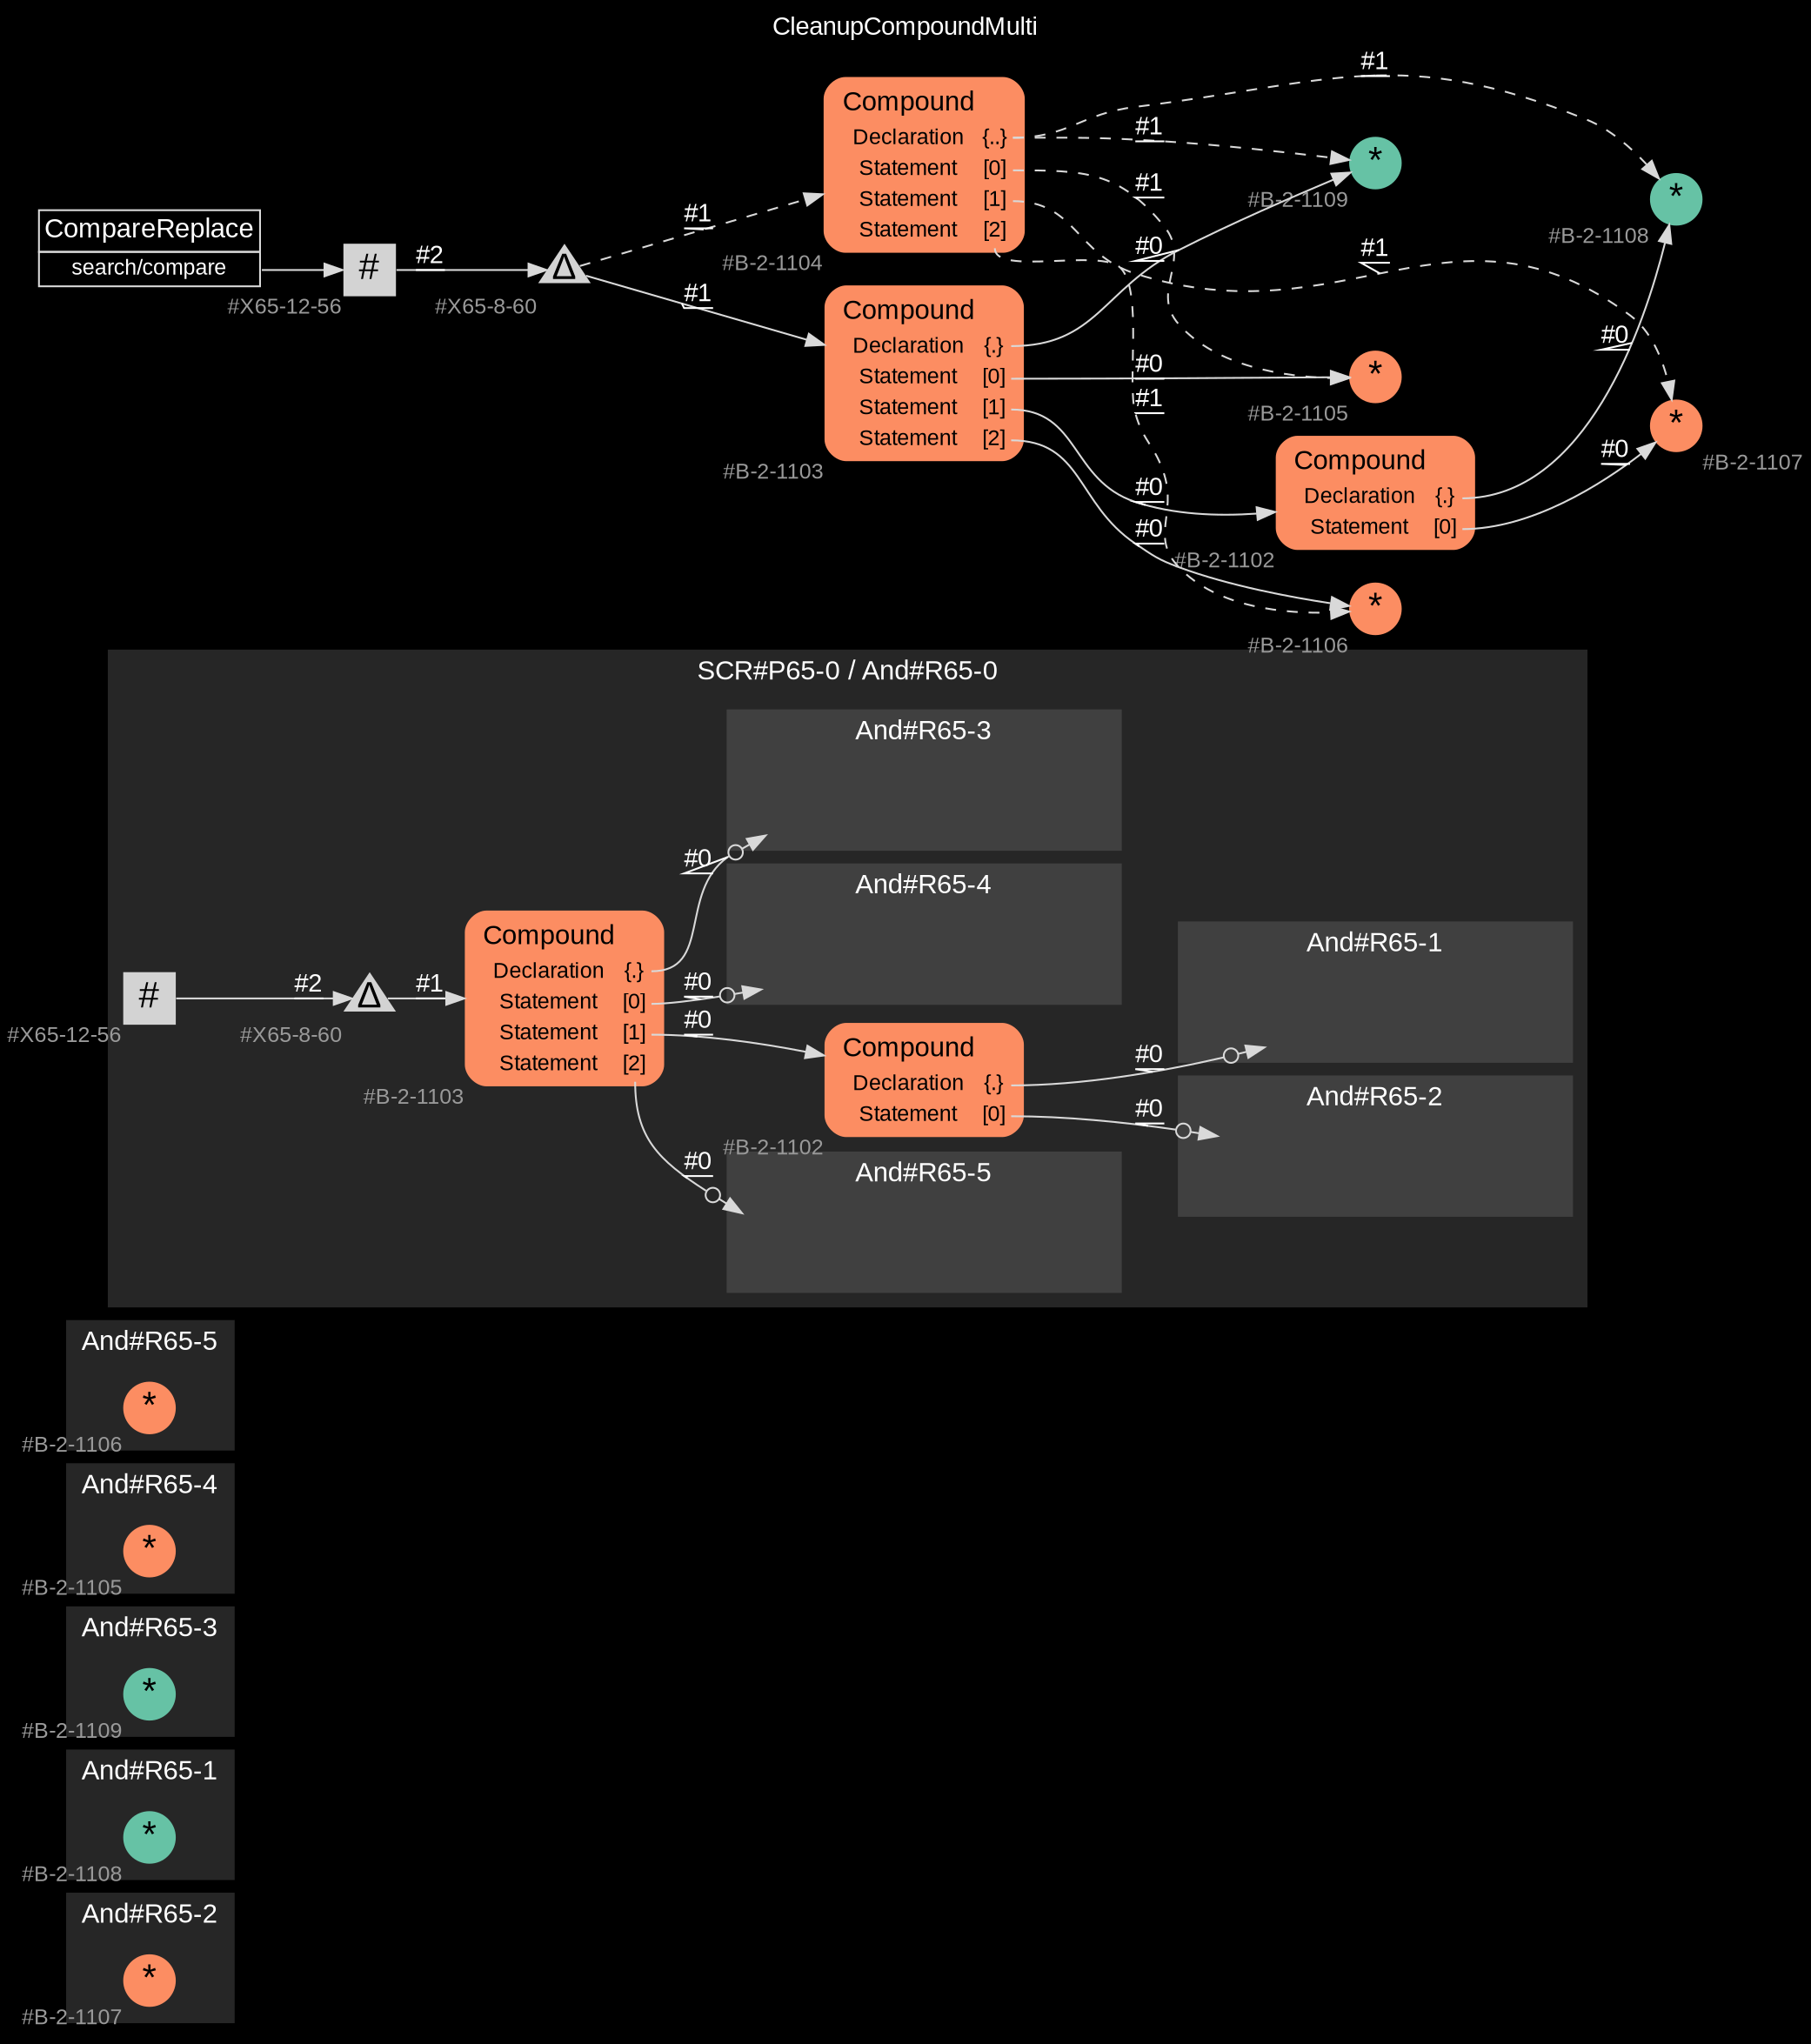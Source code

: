 digraph "CleanupCompoundMulti" {
label = "CleanupCompoundMulti"
labelloc = t
graph [
    rankdir = "LR"
    ranksep = 0.3
    bgcolor = black
    color = grey85
    fontcolor = white
    fontname = "Arial"
];
node [
    fontname = "Arial"
];
edge [
    fontname = "Arial"
];

// -------------------- figure And#R65-2 --------------------
// -------- region And#R65-2 ----------
subgraph "clusterAnd#R65-2" {
    label = "And#R65-2"
    style = "filled"
    color = gray15
    fontsize = "15"
    // -------- block And#R65-2/#B-2-1107 ----------
    "And#R65-2/#B-2-1107" [
        fillcolor = "/set28/2"
        xlabel = "#B-2-1107"
        fontsize = "12"
        fontcolor = grey60
        shape = "circle"
        label = <<FONT COLOR="black" POINT-SIZE="20">*</FONT>>
        style = "filled"
        penwidth = 0.0
        fixedsize = true
        width = 0.4
        height = 0.4
    ];
    
}


// -------------------- figure And#R65-1 --------------------
// -------- region And#R65-1 ----------
subgraph "clusterAnd#R65-1" {
    label = "And#R65-1"
    style = "filled"
    color = gray15
    fontsize = "15"
    // -------- block And#R65-1/#B-2-1108 ----------
    "And#R65-1/#B-2-1108" [
        fillcolor = "/set28/1"
        xlabel = "#B-2-1108"
        fontsize = "12"
        fontcolor = grey60
        shape = "circle"
        label = <<FONT COLOR="black" POINT-SIZE="20">*</FONT>>
        style = "filled"
        penwidth = 0.0
        fixedsize = true
        width = 0.4
        height = 0.4
    ];
    
}


// -------------------- figure And#R65-3 --------------------
// -------- region And#R65-3 ----------
subgraph "clusterAnd#R65-3" {
    label = "And#R65-3"
    style = "filled"
    color = gray15
    fontsize = "15"
    // -------- block And#R65-3/#B-2-1109 ----------
    "And#R65-3/#B-2-1109" [
        fillcolor = "/set28/1"
        xlabel = "#B-2-1109"
        fontsize = "12"
        fontcolor = grey60
        shape = "circle"
        label = <<FONT COLOR="black" POINT-SIZE="20">*</FONT>>
        style = "filled"
        penwidth = 0.0
        fixedsize = true
        width = 0.4
        height = 0.4
    ];
    
}


// -------------------- figure And#R65-4 --------------------
// -------- region And#R65-4 ----------
subgraph "clusterAnd#R65-4" {
    label = "And#R65-4"
    style = "filled"
    color = gray15
    fontsize = "15"
    // -------- block And#R65-4/#B-2-1105 ----------
    "And#R65-4/#B-2-1105" [
        fillcolor = "/set28/2"
        xlabel = "#B-2-1105"
        fontsize = "12"
        fontcolor = grey60
        shape = "circle"
        label = <<FONT COLOR="black" POINT-SIZE="20">*</FONT>>
        style = "filled"
        penwidth = 0.0
        fixedsize = true
        width = 0.4
        height = 0.4
    ];
    
}


// -------------------- figure And#R65-5 --------------------
// -------- region And#R65-5 ----------
subgraph "clusterAnd#R65-5" {
    label = "And#R65-5"
    style = "filled"
    color = gray15
    fontsize = "15"
    // -------- block And#R65-5/#B-2-1106 ----------
    "And#R65-5/#B-2-1106" [
        fillcolor = "/set28/2"
        xlabel = "#B-2-1106"
        fontsize = "12"
        fontcolor = grey60
        shape = "circle"
        label = <<FONT COLOR="black" POINT-SIZE="20">*</FONT>>
        style = "filled"
        penwidth = 0.0
        fixedsize = true
        width = 0.4
        height = 0.4
    ];
    
}


// -------------------- figure And#R65-0 --------------------
// -------- region And#R65-0 ----------
subgraph "clusterAnd#R65-0" {
    label = "SCR#P65-0 / And#R65-0"
    style = "filled"
    color = gray15
    fontsize = "15"
    // -------- block And#R65-0/#B-2-1103 ----------
    "And#R65-0/#B-2-1103" [
        fillcolor = "/set28/2"
        xlabel = "#B-2-1103"
        fontsize = "12"
        fontcolor = grey60
        shape = "plaintext"
        label = <<TABLE BORDER="0" CELLBORDER="0" CELLSPACING="0">
         <TR><TD><FONT COLOR="black" POINT-SIZE="15">Compound</FONT></TD></TR>
         <TR><TD><FONT COLOR="black" POINT-SIZE="12">Declaration</FONT></TD><TD PORT="port0"><FONT COLOR="black" POINT-SIZE="12">{.}</FONT></TD></TR>
         <TR><TD><FONT COLOR="black" POINT-SIZE="12">Statement</FONT></TD><TD PORT="port1"><FONT COLOR="black" POINT-SIZE="12">[0]</FONT></TD></TR>
         <TR><TD><FONT COLOR="black" POINT-SIZE="12">Statement</FONT></TD><TD PORT="port2"><FONT COLOR="black" POINT-SIZE="12">[1]</FONT></TD></TR>
         <TR><TD><FONT COLOR="black" POINT-SIZE="12">Statement</FONT></TD><TD PORT="port3"><FONT COLOR="black" POINT-SIZE="12">[2]</FONT></TD></TR>
        </TABLE>>
        style = "rounded,filled"
    ];
    
    // -------- block And#R65-0/#B-2-1102 ----------
    "And#R65-0/#B-2-1102" [
        fillcolor = "/set28/2"
        xlabel = "#B-2-1102"
        fontsize = "12"
        fontcolor = grey60
        shape = "plaintext"
        label = <<TABLE BORDER="0" CELLBORDER="0" CELLSPACING="0">
         <TR><TD><FONT COLOR="black" POINT-SIZE="15">Compound</FONT></TD></TR>
         <TR><TD><FONT COLOR="black" POINT-SIZE="12">Declaration</FONT></TD><TD PORT="port0"><FONT COLOR="black" POINT-SIZE="12">{.}</FONT></TD></TR>
         <TR><TD><FONT COLOR="black" POINT-SIZE="12">Statement</FONT></TD><TD PORT="port1"><FONT COLOR="black" POINT-SIZE="12">[0]</FONT></TD></TR>
        </TABLE>>
        style = "rounded,filled"
    ];
    
    // -------- block And#R65-0/#X65-8-60 ----------
    "And#R65-0/#X65-8-60" [
        xlabel = "#X65-8-60"
        fontsize = "12"
        fontcolor = grey60
        shape = "triangle"
        label = <<FONT COLOR="black" POINT-SIZE="20">Δ</FONT>>
        style = "filled"
        penwidth = 0.0
        fixedsize = true
        width = 0.4
        height = 0.4
    ];
    
    // -------- block And#R65-0/#X65-12-56 ----------
    "And#R65-0/#X65-12-56" [
        xlabel = "#X65-12-56"
        fontsize = "12"
        fontcolor = grey60
        shape = "square"
        label = <<FONT COLOR="black" POINT-SIZE="20">#</FONT>>
        style = "filled"
        penwidth = 0.0
        fixedsize = true
        width = 0.4
        height = 0.4
    ];
    
    // -------- region And#R65-0/And#R65-1 ----------
    subgraph "clusterAnd#R65-0/And#R65-1" {
        label = "And#R65-1"
        style = "filled"
        color = gray25
        fontsize = "15"
        // -------- block And#R65-0/And#R65-1/#B-2-1108 ----------
        "And#R65-0/And#R65-1/#B-2-1108" [
            fillcolor = "/set28/1"
            xlabel = "#B-2-1108"
            fontsize = "12"
            fontcolor = grey60
            shape = "none"
            style = "invisible"
        ];
        
    }
    
    // -------- region And#R65-0/And#R65-2 ----------
    subgraph "clusterAnd#R65-0/And#R65-2" {
        label = "And#R65-2"
        style = "filled"
        color = gray25
        fontsize = "15"
        // -------- block And#R65-0/And#R65-2/#B-2-1107 ----------
        "And#R65-0/And#R65-2/#B-2-1107" [
            fillcolor = "/set28/2"
            xlabel = "#B-2-1107"
            fontsize = "12"
            fontcolor = grey60
            shape = "none"
            style = "invisible"
        ];
        
    }
    
    // -------- region And#R65-0/And#R65-3 ----------
    subgraph "clusterAnd#R65-0/And#R65-3" {
        label = "And#R65-3"
        style = "filled"
        color = gray25
        fontsize = "15"
        // -------- block And#R65-0/And#R65-3/#B-2-1109 ----------
        "And#R65-0/And#R65-3/#B-2-1109" [
            fillcolor = "/set28/1"
            xlabel = "#B-2-1109"
            fontsize = "12"
            fontcolor = grey60
            shape = "none"
            style = "invisible"
        ];
        
    }
    
    // -------- region And#R65-0/And#R65-4 ----------
    subgraph "clusterAnd#R65-0/And#R65-4" {
        label = "And#R65-4"
        style = "filled"
        color = gray25
        fontsize = "15"
        // -------- block And#R65-0/And#R65-4/#B-2-1105 ----------
        "And#R65-0/And#R65-4/#B-2-1105" [
            fillcolor = "/set28/2"
            xlabel = "#B-2-1105"
            fontsize = "12"
            fontcolor = grey60
            shape = "none"
            style = "invisible"
        ];
        
    }
    
    // -------- region And#R65-0/And#R65-5 ----------
    subgraph "clusterAnd#R65-0/And#R65-5" {
        label = "And#R65-5"
        style = "filled"
        color = gray25
        fontsize = "15"
        // -------- block And#R65-0/And#R65-5/#B-2-1106 ----------
        "And#R65-0/And#R65-5/#B-2-1106" [
            fillcolor = "/set28/2"
            xlabel = "#B-2-1106"
            fontsize = "12"
            fontcolor = grey60
            shape = "none"
            style = "invisible"
        ];
        
    }
    
}

"And#R65-0/#B-2-1103":port0 -> "And#R65-0/And#R65-3/#B-2-1109" [
    arrowhead="normalnoneodot"
    label = "#0"
    decorate = true
    color = grey85
    fontcolor = white
];

"And#R65-0/#B-2-1103":port1 -> "And#R65-0/And#R65-4/#B-2-1105" [
    arrowhead="normalnoneodot"
    label = "#0"
    decorate = true
    color = grey85
    fontcolor = white
];

"And#R65-0/#B-2-1103":port2 -> "And#R65-0/#B-2-1102" [
    label = "#0"
    decorate = true
    color = grey85
    fontcolor = white
];

"And#R65-0/#B-2-1103":port3 -> "And#R65-0/And#R65-5/#B-2-1106" [
    arrowhead="normalnoneodot"
    label = "#0"
    decorate = true
    color = grey85
    fontcolor = white
];

"And#R65-0/#B-2-1102":port0 -> "And#R65-0/And#R65-1/#B-2-1108" [
    arrowhead="normalnoneodot"
    label = "#0"
    decorate = true
    color = grey85
    fontcolor = white
];

"And#R65-0/#B-2-1102":port1 -> "And#R65-0/And#R65-2/#B-2-1107" [
    arrowhead="normalnoneodot"
    label = "#0"
    decorate = true
    color = grey85
    fontcolor = white
];

"And#R65-0/#X65-8-60" -> "And#R65-0/#B-2-1103" [
    label = "#1"
    decorate = true
    color = grey85
    fontcolor = white
];

"And#R65-0/#X65-12-56" -> "And#R65-0/#X65-8-60" [
    label = "#2"
    decorate = true
    color = grey85
    fontcolor = white
];


// -------------------- transformation figure --------------------
// -------- block CR#X65-10-65 ----------
"CR#X65-10-65" [
    fillcolor = black
    fontsize = "12"
    fontcolor = grey60
    shape = "plaintext"
    label = <<TABLE BORDER="0" CELLBORDER="1" CELLSPACING="0">
     <TR><TD><FONT COLOR="white" POINT-SIZE="15">CompareReplace</FONT></TD></TR>
     <TR><TD PORT="port0"><FONT COLOR="white" POINT-SIZE="12">search/compare</FONT></TD></TR>
    </TABLE>>
    style = "filled"
    color = grey85
];

// -------- block #X65-12-56 ----------
"#X65-12-56" [
    xlabel = "#X65-12-56"
    fontsize = "12"
    fontcolor = grey60
    shape = "square"
    label = <<FONT COLOR="black" POINT-SIZE="20">#</FONT>>
    style = "filled"
    penwidth = 0.0
    fixedsize = true
    width = 0.4
    height = 0.4
];

// -------- block #X65-8-60 ----------
"#X65-8-60" [
    xlabel = "#X65-8-60"
    fontsize = "12"
    fontcolor = grey60
    shape = "triangle"
    label = <<FONT COLOR="black" POINT-SIZE="20">Δ</FONT>>
    style = "filled"
    penwidth = 0.0
    fixedsize = true
    width = 0.4
    height = 0.4
];

// -------- block #B-2-1103 ----------
"#B-2-1103" [
    fillcolor = "/set28/2"
    xlabel = "#B-2-1103"
    fontsize = "12"
    fontcolor = grey60
    shape = "plaintext"
    label = <<TABLE BORDER="0" CELLBORDER="0" CELLSPACING="0">
     <TR><TD><FONT COLOR="black" POINT-SIZE="15">Compound</FONT></TD></TR>
     <TR><TD><FONT COLOR="black" POINT-SIZE="12">Declaration</FONT></TD><TD PORT="port0"><FONT COLOR="black" POINT-SIZE="12">{.}</FONT></TD></TR>
     <TR><TD><FONT COLOR="black" POINT-SIZE="12">Statement</FONT></TD><TD PORT="port1"><FONT COLOR="black" POINT-SIZE="12">[0]</FONT></TD></TR>
     <TR><TD><FONT COLOR="black" POINT-SIZE="12">Statement</FONT></TD><TD PORT="port2"><FONT COLOR="black" POINT-SIZE="12">[1]</FONT></TD></TR>
     <TR><TD><FONT COLOR="black" POINT-SIZE="12">Statement</FONT></TD><TD PORT="port3"><FONT COLOR="black" POINT-SIZE="12">[2]</FONT></TD></TR>
    </TABLE>>
    style = "rounded,filled"
];

// -------- block #B-2-1109 ----------
"#B-2-1109" [
    fillcolor = "/set28/1"
    xlabel = "#B-2-1109"
    fontsize = "12"
    fontcolor = grey60
    shape = "circle"
    label = <<FONT COLOR="black" POINT-SIZE="20">*</FONT>>
    style = "filled"
    penwidth = 0.0
    fixedsize = true
    width = 0.4
    height = 0.4
];

// -------- block #B-2-1105 ----------
"#B-2-1105" [
    fillcolor = "/set28/2"
    xlabel = "#B-2-1105"
    fontsize = "12"
    fontcolor = grey60
    shape = "circle"
    label = <<FONT COLOR="black" POINT-SIZE="20">*</FONT>>
    style = "filled"
    penwidth = 0.0
    fixedsize = true
    width = 0.4
    height = 0.4
];

// -------- block #B-2-1102 ----------
"#B-2-1102" [
    fillcolor = "/set28/2"
    xlabel = "#B-2-1102"
    fontsize = "12"
    fontcolor = grey60
    shape = "plaintext"
    label = <<TABLE BORDER="0" CELLBORDER="0" CELLSPACING="0">
     <TR><TD><FONT COLOR="black" POINT-SIZE="15">Compound</FONT></TD></TR>
     <TR><TD><FONT COLOR="black" POINT-SIZE="12">Declaration</FONT></TD><TD PORT="port0"><FONT COLOR="black" POINT-SIZE="12">{.}</FONT></TD></TR>
     <TR><TD><FONT COLOR="black" POINT-SIZE="12">Statement</FONT></TD><TD PORT="port1"><FONT COLOR="black" POINT-SIZE="12">[0]</FONT></TD></TR>
    </TABLE>>
    style = "rounded,filled"
];

// -------- block #B-2-1108 ----------
"#B-2-1108" [
    fillcolor = "/set28/1"
    xlabel = "#B-2-1108"
    fontsize = "12"
    fontcolor = grey60
    shape = "circle"
    label = <<FONT COLOR="black" POINT-SIZE="20">*</FONT>>
    style = "filled"
    penwidth = 0.0
    fixedsize = true
    width = 0.4
    height = 0.4
];

// -------- block #B-2-1107 ----------
"#B-2-1107" [
    fillcolor = "/set28/2"
    xlabel = "#B-2-1107"
    fontsize = "12"
    fontcolor = grey60
    shape = "circle"
    label = <<FONT COLOR="black" POINT-SIZE="20">*</FONT>>
    style = "filled"
    penwidth = 0.0
    fixedsize = true
    width = 0.4
    height = 0.4
];

// -------- block #B-2-1106 ----------
"#B-2-1106" [
    fillcolor = "/set28/2"
    xlabel = "#B-2-1106"
    fontsize = "12"
    fontcolor = grey60
    shape = "circle"
    label = <<FONT COLOR="black" POINT-SIZE="20">*</FONT>>
    style = "filled"
    penwidth = 0.0
    fixedsize = true
    width = 0.4
    height = 0.4
];

// -------- block #B-2-1104 ----------
"#B-2-1104" [
    fillcolor = "/set28/2"
    xlabel = "#B-2-1104"
    fontsize = "12"
    fontcolor = grey60
    shape = "plaintext"
    label = <<TABLE BORDER="0" CELLBORDER="0" CELLSPACING="0">
     <TR><TD><FONT COLOR="black" POINT-SIZE="15">Compound</FONT></TD></TR>
     <TR><TD><FONT COLOR="black" POINT-SIZE="12">Declaration</FONT></TD><TD PORT="port0"><FONT COLOR="black" POINT-SIZE="12">{..}</FONT></TD></TR>
     <TR><TD><FONT COLOR="black" POINT-SIZE="12">Statement</FONT></TD><TD PORT="port1"><FONT COLOR="black" POINT-SIZE="12">[0]</FONT></TD></TR>
     <TR><TD><FONT COLOR="black" POINT-SIZE="12">Statement</FONT></TD><TD PORT="port2"><FONT COLOR="black" POINT-SIZE="12">[1]</FONT></TD></TR>
     <TR><TD><FONT COLOR="black" POINT-SIZE="12">Statement</FONT></TD><TD PORT="port3"><FONT COLOR="black" POINT-SIZE="12">[2]</FONT></TD></TR>
    </TABLE>>
    style = "rounded,filled"
];

"CR#X65-10-65":port0 -> "#X65-12-56" [
    label = ""
    decorate = true
    color = grey85
    fontcolor = white
];

"#X65-12-56" -> "#X65-8-60" [
    label = "#2"
    decorate = true
    color = grey85
    fontcolor = white
];

"#X65-8-60" -> "#B-2-1103" [
    label = "#1"
    decorate = true
    color = grey85
    fontcolor = white
];

"#X65-8-60" -> "#B-2-1104" [
    style="dashed"
    label = "#1"
    decorate = true
    color = grey85
    fontcolor = white
];

"#B-2-1103":port0 -> "#B-2-1109" [
    label = "#0"
    decorate = true
    color = grey85
    fontcolor = white
];

"#B-2-1103":port1 -> "#B-2-1105" [
    label = "#0"
    decorate = true
    color = grey85
    fontcolor = white
];

"#B-2-1103":port2 -> "#B-2-1102" [
    label = "#0"
    decorate = true
    color = grey85
    fontcolor = white
];

"#B-2-1103":port3 -> "#B-2-1106" [
    label = "#0"
    decorate = true
    color = grey85
    fontcolor = white
];

"#B-2-1102":port0 -> "#B-2-1108" [
    label = "#0"
    decorate = true
    color = grey85
    fontcolor = white
];

"#B-2-1102":port1 -> "#B-2-1107" [
    label = "#0"
    decorate = true
    color = grey85
    fontcolor = white
];

"#B-2-1104":port0 -> "#B-2-1108" [
    style="dashed"
    label = "#1"
    decorate = true
    color = grey85
    fontcolor = white
];

"#B-2-1104":port0 -> "#B-2-1109" [
    style="dashed"
    label = "#1"
    decorate = true
    color = grey85
    fontcolor = white
];

"#B-2-1104":port1 -> "#B-2-1105" [
    style="dashed"
    label = "#1"
    decorate = true
    color = grey85
    fontcolor = white
];

"#B-2-1104":port2 -> "#B-2-1107" [
    style="dashed"
    label = "#1"
    decorate = true
    color = grey85
    fontcolor = white
];

"#B-2-1104":port3 -> "#B-2-1106" [
    style="dashed"
    label = "#1"
    decorate = true
    color = grey85
    fontcolor = white
];


}
